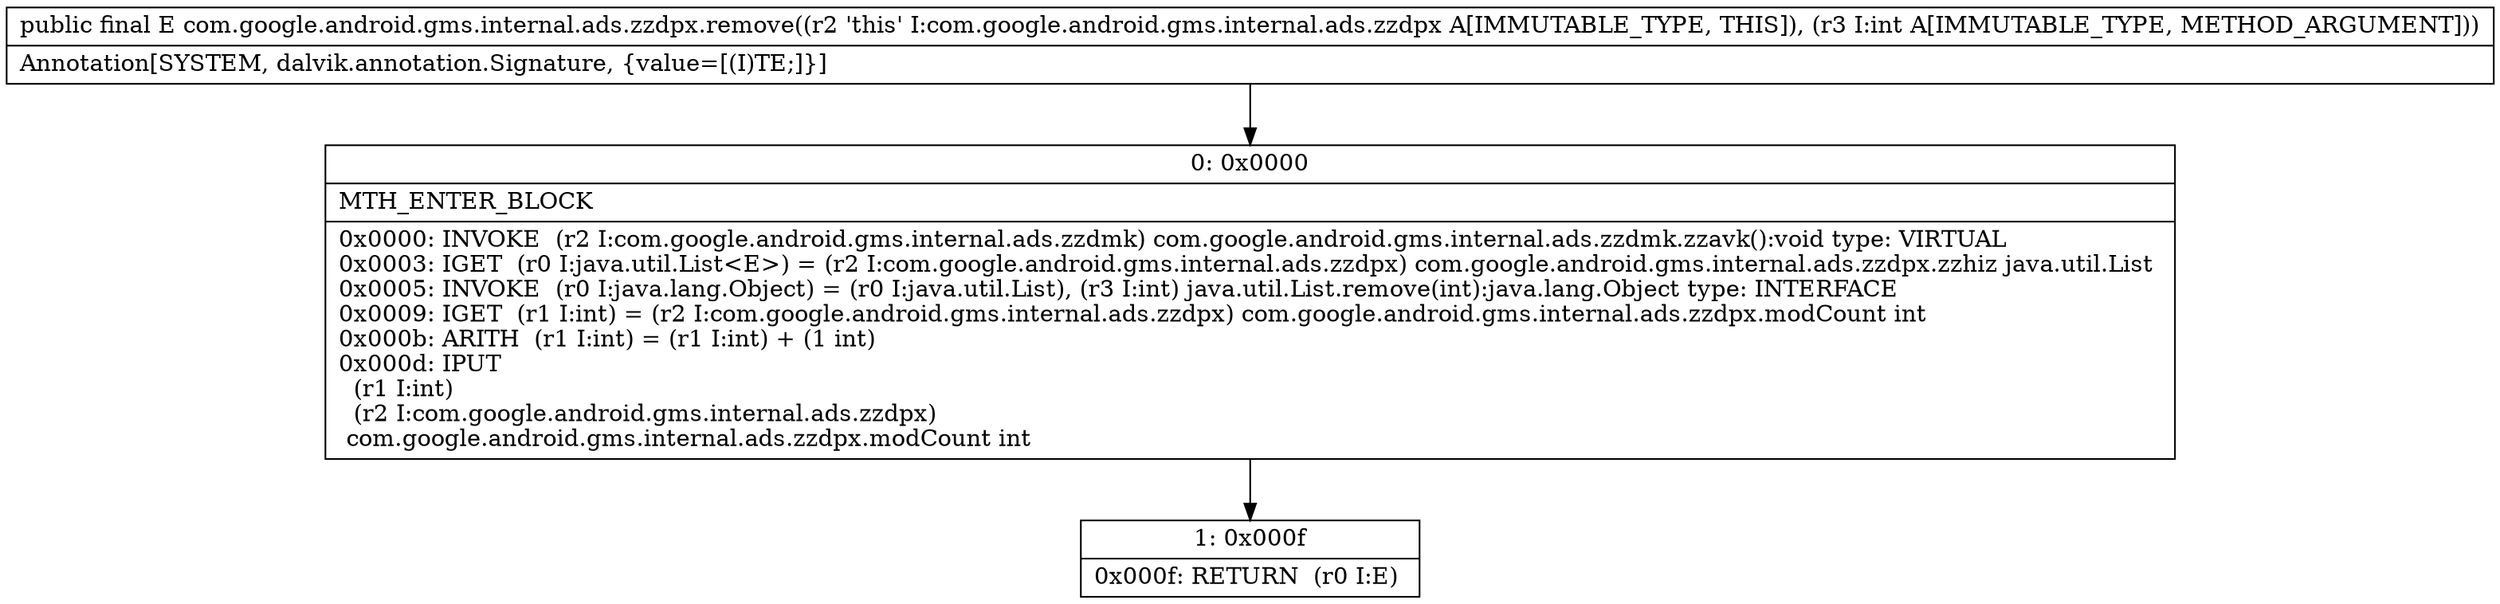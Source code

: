 digraph "CFG forcom.google.android.gms.internal.ads.zzdpx.remove(I)Ljava\/lang\/Object;" {
Node_0 [shape=record,label="{0\:\ 0x0000|MTH_ENTER_BLOCK\l|0x0000: INVOKE  (r2 I:com.google.android.gms.internal.ads.zzdmk) com.google.android.gms.internal.ads.zzdmk.zzavk():void type: VIRTUAL \l0x0003: IGET  (r0 I:java.util.List\<E\>) = (r2 I:com.google.android.gms.internal.ads.zzdpx) com.google.android.gms.internal.ads.zzdpx.zzhiz java.util.List \l0x0005: INVOKE  (r0 I:java.lang.Object) = (r0 I:java.util.List), (r3 I:int) java.util.List.remove(int):java.lang.Object type: INTERFACE \l0x0009: IGET  (r1 I:int) = (r2 I:com.google.android.gms.internal.ads.zzdpx) com.google.android.gms.internal.ads.zzdpx.modCount int \l0x000b: ARITH  (r1 I:int) = (r1 I:int) + (1 int) \l0x000d: IPUT  \l  (r1 I:int)\l  (r2 I:com.google.android.gms.internal.ads.zzdpx)\l com.google.android.gms.internal.ads.zzdpx.modCount int \l}"];
Node_1 [shape=record,label="{1\:\ 0x000f|0x000f: RETURN  (r0 I:E) \l}"];
MethodNode[shape=record,label="{public final E com.google.android.gms.internal.ads.zzdpx.remove((r2 'this' I:com.google.android.gms.internal.ads.zzdpx A[IMMUTABLE_TYPE, THIS]), (r3 I:int A[IMMUTABLE_TYPE, METHOD_ARGUMENT]))  | Annotation[SYSTEM, dalvik.annotation.Signature, \{value=[(I)TE;]\}]\l}"];
MethodNode -> Node_0;
Node_0 -> Node_1;
}

